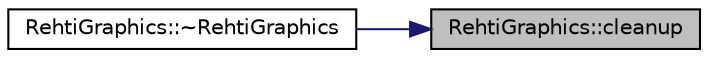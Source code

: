 digraph "RehtiGraphics::cleanup"
{
 // LATEX_PDF_SIZE
  edge [fontname="Helvetica",fontsize="10",labelfontname="Helvetica",labelfontsize="10"];
  node [fontname="Helvetica",fontsize="10",shape=record];
  rankdir="RL";
  Node1 [label="RehtiGraphics::cleanup",height=0.2,width=0.4,color="black", fillcolor="grey75", style="filled", fontcolor="black",tooltip="Cleans up used resources."];
  Node1 -> Node2 [dir="back",color="midnightblue",fontsize="10",style="solid",fontname="Helvetica"];
  Node2 [label="RehtiGraphics::~RehtiGraphics",height=0.2,width=0.4,color="black", fillcolor="white", style="filled",URL="$classRehtiGraphics.html#ac5a68f1877be335b148ce98837402530",tooltip="Cleans up all the resources used by vulkan."];
}
